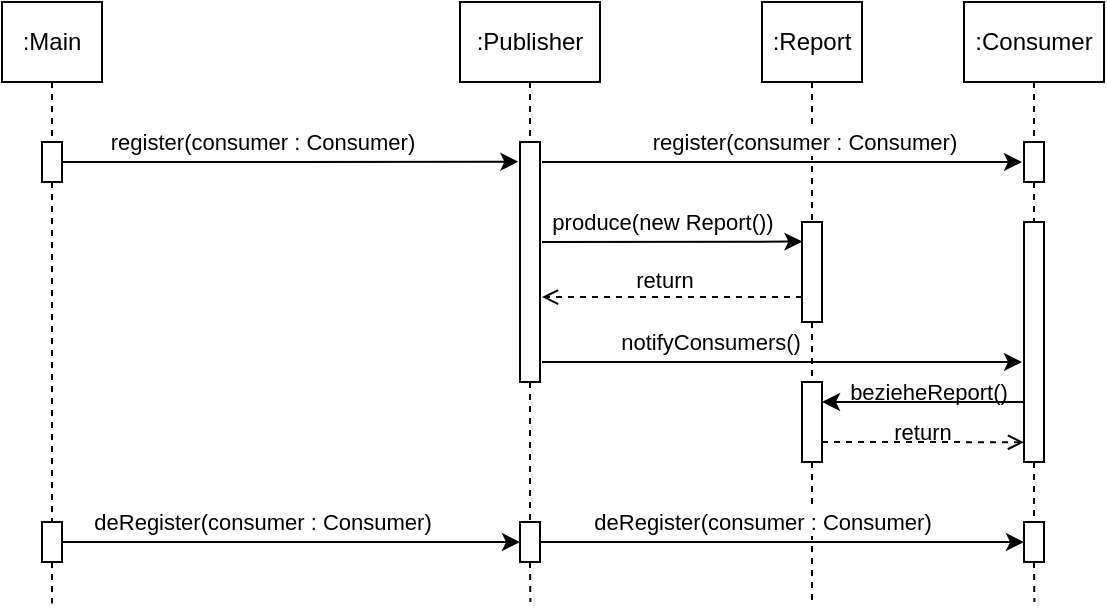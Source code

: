 <mxfile version="20.6.2" type="github">
  <diagram id="DZ5HUXiQjT6yW1-y79Hq" name="Seite-1">
    <mxGraphModel dx="805" dy="393" grid="1" gridSize="10" guides="1" tooltips="1" connect="1" arrows="1" fold="1" page="1" pageScale="1" pageWidth="827" pageHeight="1169" math="0" shadow="0">
      <root>
        <mxCell id="0" />
        <mxCell id="1" parent="0" />
        <mxCell id="iNQ5zBXjD4cIQLPIC4p--6" style="edgeStyle=orthogonalEdgeStyle;rounded=0;orthogonalLoop=1;jettySize=auto;html=1;exitX=0.5;exitY=1;exitDx=0;exitDy=0;entryX=0.5;entryY=0;entryDx=0;entryDy=0;endArrow=none;endFill=0;dashed=1;" edge="1" parent="1" source="iNQ5zBXjD4cIQLPIC4p--1" target="iNQ5zBXjD4cIQLPIC4p--5">
          <mxGeometry relative="1" as="geometry" />
        </mxCell>
        <mxCell id="iNQ5zBXjD4cIQLPIC4p--1" value=":Main" style="rounded=0;whiteSpace=wrap;html=1;" vertex="1" parent="1">
          <mxGeometry x="60" y="110" width="50" height="40" as="geometry" />
        </mxCell>
        <mxCell id="iNQ5zBXjD4cIQLPIC4p--9" style="edgeStyle=orthogonalEdgeStyle;rounded=0;orthogonalLoop=1;jettySize=auto;html=1;exitX=0.5;exitY=1;exitDx=0;exitDy=0;entryX=0.5;entryY=0;entryDx=0;entryDy=0;dashed=1;endArrow=none;endFill=0;" edge="1" parent="1" source="iNQ5zBXjD4cIQLPIC4p--2" target="iNQ5zBXjD4cIQLPIC4p--7">
          <mxGeometry relative="1" as="geometry" />
        </mxCell>
        <mxCell id="iNQ5zBXjD4cIQLPIC4p--2" value=":Publisher" style="rounded=0;whiteSpace=wrap;html=1;" vertex="1" parent="1">
          <mxGeometry x="289" y="110" width="70" height="40" as="geometry" />
        </mxCell>
        <mxCell id="iNQ5zBXjD4cIQLPIC4p--12" style="edgeStyle=orthogonalEdgeStyle;rounded=0;orthogonalLoop=1;jettySize=auto;html=1;exitX=0.5;exitY=1;exitDx=0;exitDy=0;entryX=0.5;entryY=0;entryDx=0;entryDy=0;dashed=1;endArrow=none;endFill=0;" edge="1" parent="1" source="iNQ5zBXjD4cIQLPIC4p--3" target="iNQ5zBXjD4cIQLPIC4p--11">
          <mxGeometry relative="1" as="geometry" />
        </mxCell>
        <mxCell id="iNQ5zBXjD4cIQLPIC4p--3" value=":Report" style="rounded=0;whiteSpace=wrap;html=1;" vertex="1" parent="1">
          <mxGeometry x="440" y="110" width="50" height="40" as="geometry" />
        </mxCell>
        <mxCell id="iNQ5zBXjD4cIQLPIC4p--10" style="edgeStyle=orthogonalEdgeStyle;rounded=0;orthogonalLoop=1;jettySize=auto;html=1;exitX=0.5;exitY=1;exitDx=0;exitDy=0;entryX=0.5;entryY=0;entryDx=0;entryDy=0;dashed=1;endArrow=none;endFill=0;" edge="1" parent="1" source="iNQ5zBXjD4cIQLPIC4p--4" target="iNQ5zBXjD4cIQLPIC4p--8">
          <mxGeometry relative="1" as="geometry" />
        </mxCell>
        <mxCell id="iNQ5zBXjD4cIQLPIC4p--4" value=":Consumer" style="rounded=0;whiteSpace=wrap;html=1;" vertex="1" parent="1">
          <mxGeometry x="541" y="110" width="70" height="40" as="geometry" />
        </mxCell>
        <mxCell id="iNQ5zBXjD4cIQLPIC4p--13" style="edgeStyle=orthogonalEdgeStyle;rounded=0;orthogonalLoop=1;jettySize=auto;html=1;exitX=1;exitY=0.5;exitDx=0;exitDy=0;endArrow=classic;endFill=1;entryX=-0.08;entryY=0.082;entryDx=0;entryDy=0;entryPerimeter=0;" edge="1" parent="1" source="iNQ5zBXjD4cIQLPIC4p--5" target="iNQ5zBXjD4cIQLPIC4p--7">
          <mxGeometry relative="1" as="geometry">
            <mxPoint x="310" y="190" as="targetPoint" />
            <Array as="points" />
          </mxGeometry>
        </mxCell>
        <mxCell id="iNQ5zBXjD4cIQLPIC4p--14" value="register(consumer : Consumer)" style="edgeLabel;html=1;align=center;verticalAlign=middle;resizable=0;points=[];" vertex="1" connectable="0" parent="iNQ5zBXjD4cIQLPIC4p--13">
          <mxGeometry x="-0.222" relative="1" as="geometry">
            <mxPoint x="11" y="-10" as="offset" />
          </mxGeometry>
        </mxCell>
        <mxCell id="iNQ5zBXjD4cIQLPIC4p--34" style="edgeStyle=orthogonalEdgeStyle;rounded=0;orthogonalLoop=1;jettySize=auto;html=1;exitX=0.5;exitY=1;exitDx=0;exitDy=0;entryX=0.5;entryY=0;entryDx=0;entryDy=0;dashed=1;endArrow=none;endFill=0;" edge="1" parent="1" source="iNQ5zBXjD4cIQLPIC4p--5" target="iNQ5zBXjD4cIQLPIC4p--33">
          <mxGeometry relative="1" as="geometry" />
        </mxCell>
        <mxCell id="iNQ5zBXjD4cIQLPIC4p--5" value="" style="rounded=0;whiteSpace=wrap;html=1;" vertex="1" parent="1">
          <mxGeometry x="80" y="180" width="10" height="20" as="geometry" />
        </mxCell>
        <mxCell id="iNQ5zBXjD4cIQLPIC4p--35" style="edgeStyle=orthogonalEdgeStyle;rounded=0;orthogonalLoop=1;jettySize=auto;html=1;exitX=0.5;exitY=1;exitDx=0;exitDy=0;entryX=0.5;entryY=0;entryDx=0;entryDy=0;dashed=1;endArrow=none;endFill=0;" edge="1" parent="1" source="iNQ5zBXjD4cIQLPIC4p--7" target="iNQ5zBXjD4cIQLPIC4p--32">
          <mxGeometry relative="1" as="geometry" />
        </mxCell>
        <mxCell id="iNQ5zBXjD4cIQLPIC4p--7" value="" style="rounded=0;whiteSpace=wrap;html=1;" vertex="1" parent="1">
          <mxGeometry x="319" y="180" width="10" height="120" as="geometry" />
        </mxCell>
        <mxCell id="iNQ5zBXjD4cIQLPIC4p--22" style="edgeStyle=orthogonalEdgeStyle;rounded=0;orthogonalLoop=1;jettySize=auto;html=1;exitX=0.5;exitY=1;exitDx=0;exitDy=0;entryX=0.5;entryY=0;entryDx=0;entryDy=0;dashed=1;endArrow=none;endFill=0;" edge="1" parent="1" source="iNQ5zBXjD4cIQLPIC4p--8" target="iNQ5zBXjD4cIQLPIC4p--21">
          <mxGeometry relative="1" as="geometry" />
        </mxCell>
        <mxCell id="iNQ5zBXjD4cIQLPIC4p--8" value="" style="rounded=0;whiteSpace=wrap;html=1;" vertex="1" parent="1">
          <mxGeometry x="571" y="180" width="10" height="20" as="geometry" />
        </mxCell>
        <mxCell id="iNQ5zBXjD4cIQLPIC4p--19" style="edgeStyle=orthogonalEdgeStyle;rounded=0;orthogonalLoop=1;jettySize=auto;html=1;exitX=0;exitY=0.75;exitDx=0;exitDy=0;entryX=1.1;entryY=0.646;entryDx=0;entryDy=0;entryPerimeter=0;endArrow=open;endFill=0;dashed=1;" edge="1" parent="1" source="iNQ5zBXjD4cIQLPIC4p--11" target="iNQ5zBXjD4cIQLPIC4p--7">
          <mxGeometry relative="1" as="geometry" />
        </mxCell>
        <mxCell id="iNQ5zBXjD4cIQLPIC4p--20" value="return" style="edgeLabel;html=1;align=center;verticalAlign=middle;resizable=0;points=[];" vertex="1" connectable="0" parent="iNQ5zBXjD4cIQLPIC4p--19">
          <mxGeometry x="0.071" relative="1" as="geometry">
            <mxPoint y="-9" as="offset" />
          </mxGeometry>
        </mxCell>
        <mxCell id="iNQ5zBXjD4cIQLPIC4p--26" style="edgeStyle=orthogonalEdgeStyle;rounded=0;orthogonalLoop=1;jettySize=auto;html=1;exitX=0.5;exitY=1;exitDx=0;exitDy=0;entryX=0.5;entryY=0;entryDx=0;entryDy=0;endArrow=none;endFill=0;dashed=1;" edge="1" parent="1" source="iNQ5zBXjD4cIQLPIC4p--11" target="iNQ5zBXjD4cIQLPIC4p--25">
          <mxGeometry relative="1" as="geometry" />
        </mxCell>
        <mxCell id="iNQ5zBXjD4cIQLPIC4p--11" value="" style="rounded=0;whiteSpace=wrap;html=1;" vertex="1" parent="1">
          <mxGeometry x="460" y="220" width="10" height="50" as="geometry" />
        </mxCell>
        <mxCell id="iNQ5zBXjD4cIQLPIC4p--15" value="" style="endArrow=classic;html=1;rounded=0;" edge="1" parent="1">
          <mxGeometry width="50" height="50" relative="1" as="geometry">
            <mxPoint x="330" y="190" as="sourcePoint" />
            <mxPoint x="570" y="190" as="targetPoint" />
          </mxGeometry>
        </mxCell>
        <mxCell id="iNQ5zBXjD4cIQLPIC4p--16" value="register(consumer : Consumer)" style="edgeLabel;html=1;align=center;verticalAlign=middle;resizable=0;points=[];" vertex="1" connectable="0" parent="iNQ5zBXjD4cIQLPIC4p--15">
          <mxGeometry x="0.505" y="1" relative="1" as="geometry">
            <mxPoint x="-50" y="-9" as="offset" />
          </mxGeometry>
        </mxCell>
        <mxCell id="iNQ5zBXjD4cIQLPIC4p--17" value="" style="endArrow=classic;html=1;rounded=0;entryX=0.02;entryY=0.196;entryDx=0;entryDy=0;entryPerimeter=0;" edge="1" parent="1" target="iNQ5zBXjD4cIQLPIC4p--11">
          <mxGeometry width="50" height="50" relative="1" as="geometry">
            <mxPoint x="330" y="230" as="sourcePoint" />
            <mxPoint x="400" y="240" as="targetPoint" />
          </mxGeometry>
        </mxCell>
        <mxCell id="iNQ5zBXjD4cIQLPIC4p--18" value="produce(new Report())" style="edgeLabel;html=1;align=center;verticalAlign=middle;resizable=0;points=[];" vertex="1" connectable="0" parent="iNQ5zBXjD4cIQLPIC4p--17">
          <mxGeometry x="0.109" y="-2" relative="1" as="geometry">
            <mxPoint x="-12" y="-12" as="offset" />
          </mxGeometry>
        </mxCell>
        <mxCell id="iNQ5zBXjD4cIQLPIC4p--27" style="edgeStyle=orthogonalEdgeStyle;rounded=0;orthogonalLoop=1;jettySize=auto;html=1;exitX=0;exitY=0.75;exitDx=0;exitDy=0;entryX=1;entryY=0.25;entryDx=0;entryDy=0;endArrow=classic;endFill=1;" edge="1" parent="1" source="iNQ5zBXjD4cIQLPIC4p--21" target="iNQ5zBXjD4cIQLPIC4p--25">
          <mxGeometry relative="1" as="geometry" />
        </mxCell>
        <mxCell id="iNQ5zBXjD4cIQLPIC4p--28" value="bezieheReport()" style="edgeLabel;html=1;align=center;verticalAlign=middle;resizable=0;points=[];labelBackgroundColor=none;" vertex="1" connectable="0" parent="iNQ5zBXjD4cIQLPIC4p--27">
          <mxGeometry x="-0.121" relative="1" as="geometry">
            <mxPoint x="-4" y="-5" as="offset" />
          </mxGeometry>
        </mxCell>
        <mxCell id="iNQ5zBXjD4cIQLPIC4p--36" style="edgeStyle=orthogonalEdgeStyle;rounded=0;orthogonalLoop=1;jettySize=auto;html=1;exitX=0.5;exitY=1;exitDx=0;exitDy=0;entryX=0.5;entryY=0;entryDx=0;entryDy=0;dashed=1;endArrow=none;endFill=0;" edge="1" parent="1" source="iNQ5zBXjD4cIQLPIC4p--21" target="iNQ5zBXjD4cIQLPIC4p--31">
          <mxGeometry relative="1" as="geometry" />
        </mxCell>
        <mxCell id="iNQ5zBXjD4cIQLPIC4p--21" value="" style="rounded=0;whiteSpace=wrap;html=1;" vertex="1" parent="1">
          <mxGeometry x="571" y="220" width="10" height="120" as="geometry" />
        </mxCell>
        <mxCell id="iNQ5zBXjD4cIQLPIC4p--23" value="" style="endArrow=classic;html=1;rounded=0;" edge="1" parent="1">
          <mxGeometry width="50" height="50" relative="1" as="geometry">
            <mxPoint x="330" y="290" as="sourcePoint" />
            <mxPoint x="570" y="290" as="targetPoint" />
          </mxGeometry>
        </mxCell>
        <mxCell id="iNQ5zBXjD4cIQLPIC4p--24" value="notifyConsumers()" style="edgeLabel;html=1;align=center;verticalAlign=middle;resizable=0;points=[];" vertex="1" connectable="0" parent="iNQ5zBXjD4cIQLPIC4p--23">
          <mxGeometry x="0.162" y="-1" relative="1" as="geometry">
            <mxPoint x="-56" y="-11" as="offset" />
          </mxGeometry>
        </mxCell>
        <mxCell id="iNQ5zBXjD4cIQLPIC4p--29" style="edgeStyle=orthogonalEdgeStyle;rounded=0;orthogonalLoop=1;jettySize=auto;html=1;exitX=1;exitY=0.75;exitDx=0;exitDy=0;entryX=0;entryY=0.918;entryDx=0;entryDy=0;entryPerimeter=0;endArrow=open;endFill=0;dashed=1;" edge="1" parent="1" source="iNQ5zBXjD4cIQLPIC4p--25" target="iNQ5zBXjD4cIQLPIC4p--21">
          <mxGeometry relative="1" as="geometry" />
        </mxCell>
        <mxCell id="iNQ5zBXjD4cIQLPIC4p--30" value="return" style="edgeLabel;html=1;align=center;verticalAlign=middle;resizable=0;points=[];labelBackgroundColor=none;" vertex="1" connectable="0" parent="iNQ5zBXjD4cIQLPIC4p--29">
          <mxGeometry x="0.131" y="1" relative="1" as="geometry">
            <mxPoint x="-7" y="-4" as="offset" />
          </mxGeometry>
        </mxCell>
        <mxCell id="iNQ5zBXjD4cIQLPIC4p--44" style="edgeStyle=orthogonalEdgeStyle;rounded=0;orthogonalLoop=1;jettySize=auto;html=1;exitX=0.5;exitY=1;exitDx=0;exitDy=0;endArrow=none;endFill=0;dashed=1;" edge="1" parent="1" source="iNQ5zBXjD4cIQLPIC4p--25">
          <mxGeometry relative="1" as="geometry">
            <mxPoint x="465" y="410" as="targetPoint" />
          </mxGeometry>
        </mxCell>
        <mxCell id="iNQ5zBXjD4cIQLPIC4p--25" value="" style="rounded=0;whiteSpace=wrap;html=1;" vertex="1" parent="1">
          <mxGeometry x="460" y="300" width="10" height="40" as="geometry" />
        </mxCell>
        <mxCell id="iNQ5zBXjD4cIQLPIC4p--37" style="edgeStyle=orthogonalEdgeStyle;rounded=0;orthogonalLoop=1;jettySize=auto;html=1;exitX=0.5;exitY=1;exitDx=0;exitDy=0;dashed=1;endArrow=none;endFill=0;" edge="1" parent="1" source="iNQ5zBXjD4cIQLPIC4p--31">
          <mxGeometry relative="1" as="geometry">
            <mxPoint x="576.2" y="410" as="targetPoint" />
          </mxGeometry>
        </mxCell>
        <mxCell id="iNQ5zBXjD4cIQLPIC4p--31" value="" style="rounded=0;whiteSpace=wrap;html=1;" vertex="1" parent="1">
          <mxGeometry x="571" y="370" width="10" height="20" as="geometry" />
        </mxCell>
        <mxCell id="iNQ5zBXjD4cIQLPIC4p--38" style="edgeStyle=orthogonalEdgeStyle;rounded=0;orthogonalLoop=1;jettySize=auto;html=1;exitX=0.5;exitY=1;exitDx=0;exitDy=0;dashed=1;endArrow=none;endFill=0;" edge="1" parent="1" source="iNQ5zBXjD4cIQLPIC4p--32">
          <mxGeometry relative="1" as="geometry">
            <mxPoint x="324.2" y="410" as="targetPoint" />
          </mxGeometry>
        </mxCell>
        <mxCell id="iNQ5zBXjD4cIQLPIC4p--42" style="edgeStyle=orthogonalEdgeStyle;rounded=0;orthogonalLoop=1;jettySize=auto;html=1;exitX=1;exitY=0.5;exitDx=0;exitDy=0;entryX=0;entryY=0.5;entryDx=0;entryDy=0;endArrow=classic;endFill=1;" edge="1" parent="1" source="iNQ5zBXjD4cIQLPIC4p--32" target="iNQ5zBXjD4cIQLPIC4p--31">
          <mxGeometry relative="1" as="geometry" />
        </mxCell>
        <mxCell id="iNQ5zBXjD4cIQLPIC4p--43" value="deRegister(consumer : Consumer)" style="edgeLabel;html=1;align=center;verticalAlign=middle;resizable=0;points=[];" vertex="1" connectable="0" parent="iNQ5zBXjD4cIQLPIC4p--42">
          <mxGeometry x="0.107" y="1" relative="1" as="geometry">
            <mxPoint x="-23" y="-9" as="offset" />
          </mxGeometry>
        </mxCell>
        <mxCell id="iNQ5zBXjD4cIQLPIC4p--32" value="" style="rounded=0;whiteSpace=wrap;html=1;" vertex="1" parent="1">
          <mxGeometry x="319" y="370" width="10" height="20" as="geometry" />
        </mxCell>
        <mxCell id="iNQ5zBXjD4cIQLPIC4p--39" style="edgeStyle=orthogonalEdgeStyle;rounded=0;orthogonalLoop=1;jettySize=auto;html=1;exitX=0.5;exitY=1;exitDx=0;exitDy=0;dashed=1;endArrow=none;endFill=0;" edge="1" parent="1" source="iNQ5zBXjD4cIQLPIC4p--33">
          <mxGeometry relative="1" as="geometry">
            <mxPoint x="85" y="410.8" as="targetPoint" />
          </mxGeometry>
        </mxCell>
        <mxCell id="iNQ5zBXjD4cIQLPIC4p--40" style="edgeStyle=orthogonalEdgeStyle;rounded=0;orthogonalLoop=1;jettySize=auto;html=1;exitX=1;exitY=0.5;exitDx=0;exitDy=0;entryX=0;entryY=0.5;entryDx=0;entryDy=0;endArrow=classic;endFill=1;" edge="1" parent="1" source="iNQ5zBXjD4cIQLPIC4p--33" target="iNQ5zBXjD4cIQLPIC4p--32">
          <mxGeometry relative="1" as="geometry" />
        </mxCell>
        <mxCell id="iNQ5zBXjD4cIQLPIC4p--41" value="deRegister(consumer : Consumer)" style="edgeLabel;html=1;align=center;verticalAlign=middle;resizable=0;points=[];" vertex="1" connectable="0" parent="iNQ5zBXjD4cIQLPIC4p--40">
          <mxGeometry x="-0.132" y="1" relative="1" as="geometry">
            <mxPoint y="-9" as="offset" />
          </mxGeometry>
        </mxCell>
        <mxCell id="iNQ5zBXjD4cIQLPIC4p--33" value="" style="rounded=0;whiteSpace=wrap;html=1;" vertex="1" parent="1">
          <mxGeometry x="80" y="370" width="10" height="20" as="geometry" />
        </mxCell>
      </root>
    </mxGraphModel>
  </diagram>
</mxfile>
